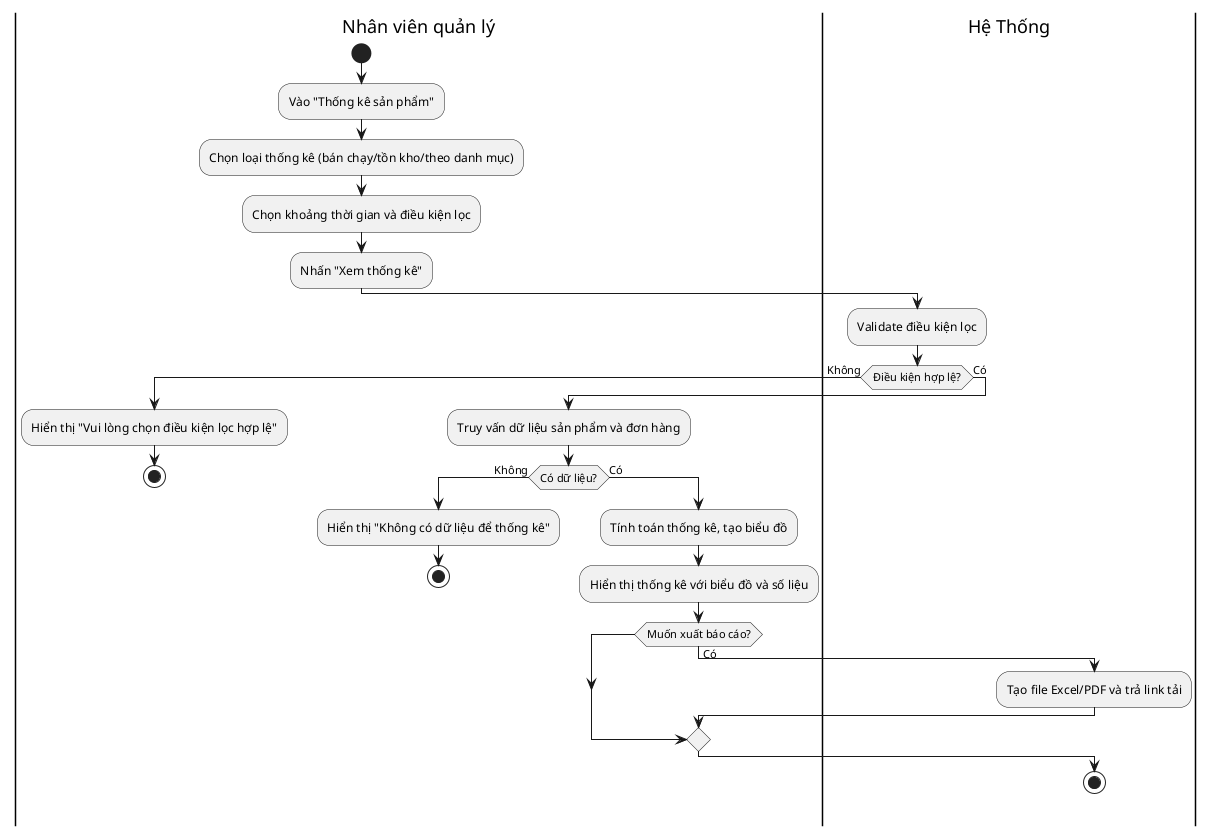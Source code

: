 @startuml thong-ke-san-pham
|Nhân viên quản lý|
start
:Vào "Thống kê sản phẩm";
:Chọn loại thống kê (bán chạy/tồn kho/theo danh mục);
:Chọn khoảng thời gian và điều kiện lọc;
:Nhấn "Xem thống kê";
|Hệ Thống|
:Validate điều kiện lọc;
if (Điều kiện hợp lệ?) then (Không)
  |Nhân viên quản lý|
  :Hiển thị "Vui lòng chọn điều kiện lọc hợp lệ";
  stop
else (Có)
  :Truy vấn dữ liệu sản phẩm và đơn hàng;
  if (Có dữ liệu?) then (Không)
    |Nhân viên quản lý|
    :Hiển thị "Không có dữ liệu để thống kê";
    stop
  else (Có)
    :Tính toán thống kê, tạo biểu đồ;
    |Nhân viên quản lý|
    :Hiển thị thống kê với biểu đồ và số liệu;
    if (Muốn xuất báo cáo?) then (Có)
      |Hệ Thống|
      :Tạo file Excel/PDF và trả link tải;
    endif
    stop
  endif
endif
@enduml